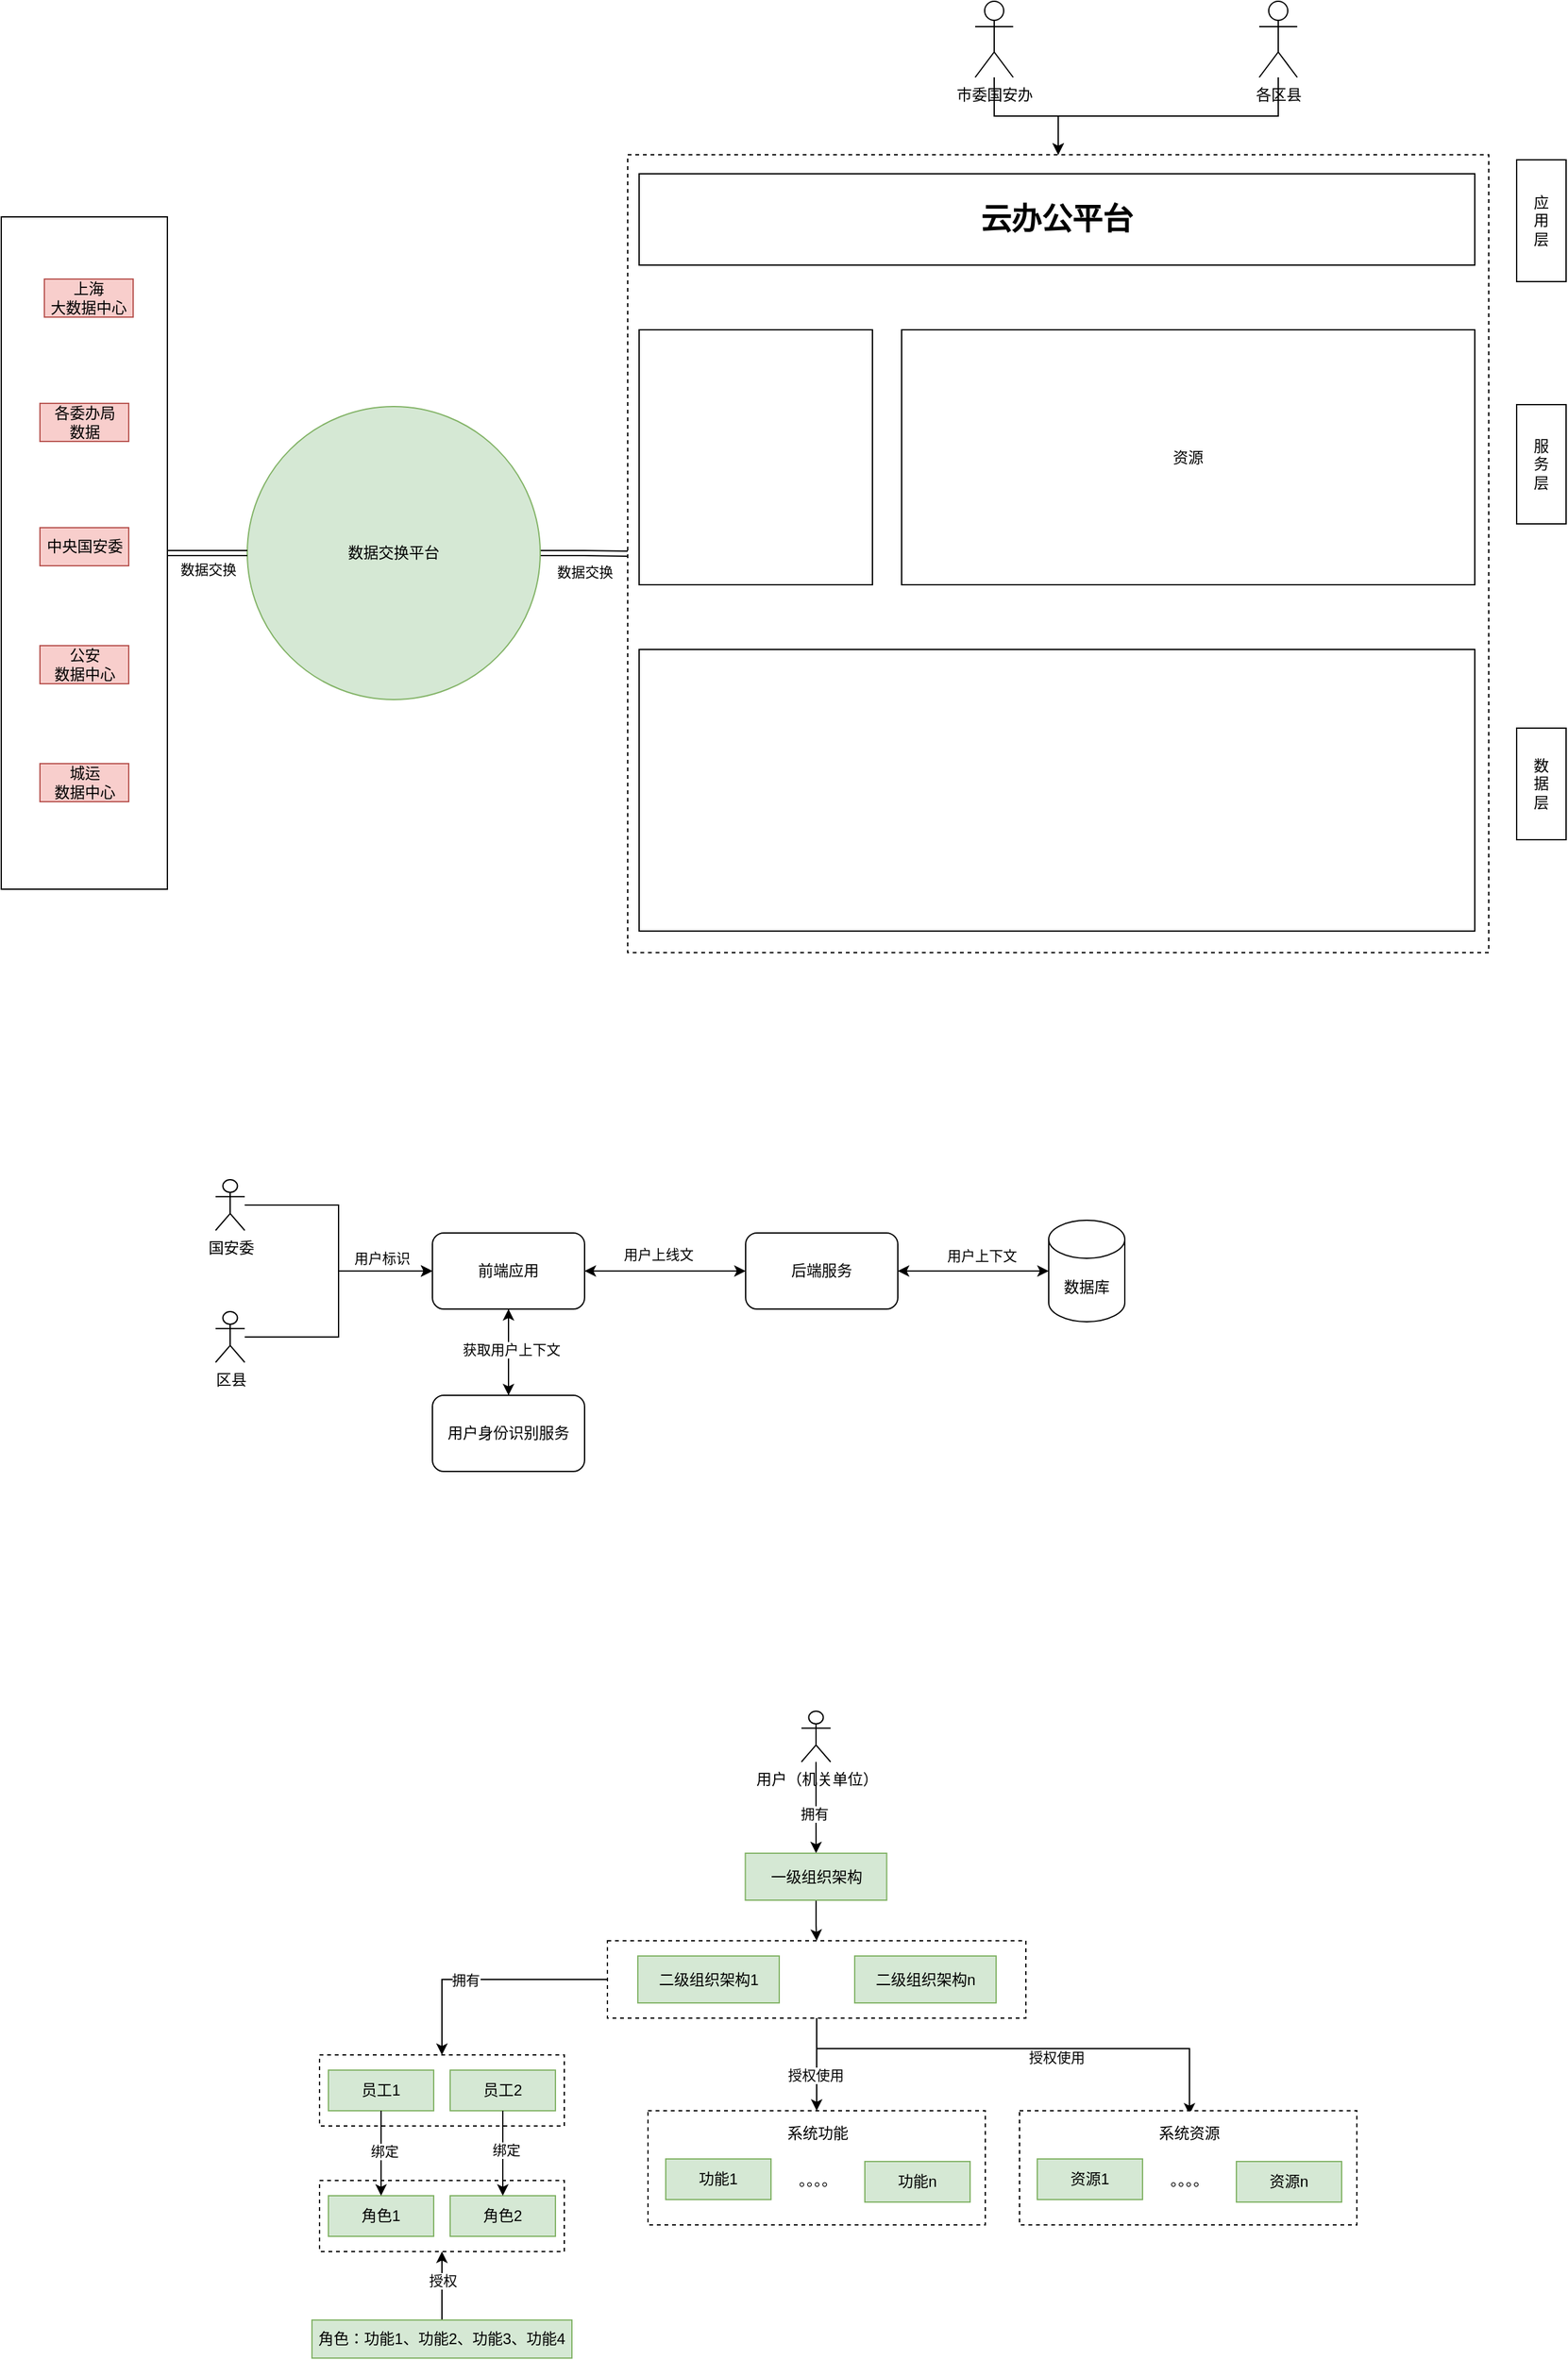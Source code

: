 <mxfile version="24.4.8" type="github">
  <diagram name="第 1 页" id="JNZC5h8VHtBQVAPpE-Nd">
    <mxGraphModel dx="1834" dy="746" grid="0" gridSize="10" guides="1" tooltips="1" connect="1" arrows="1" fold="1" page="0" pageScale="1" pageWidth="827" pageHeight="1169" math="0" shadow="0">
      <root>
        <mxCell id="0" />
        <mxCell id="1" parent="0" />
        <mxCell id="4A_WY00AXrzQRWVBLWzA-64" value="" style="rounded=0;whiteSpace=wrap;html=1;dashed=1;" vertex="1" parent="1">
          <mxGeometry x="127" y="144" width="679" height="629" as="geometry" />
        </mxCell>
        <mxCell id="4A_WY00AXrzQRWVBLWzA-43" style="edgeStyle=orthogonalEdgeStyle;rounded=0;orthogonalLoop=1;jettySize=auto;html=1;" edge="1" parent="1" source="4A_WY00AXrzQRWVBLWzA-23" target="4A_WY00AXrzQRWVBLWzA-38">
          <mxGeometry relative="1" as="geometry" />
        </mxCell>
        <mxCell id="4A_WY00AXrzQRWVBLWzA-44" value="授权使用" style="edgeLabel;html=1;align=center;verticalAlign=middle;resizable=0;points=[];" vertex="1" connectable="0" parent="4A_WY00AXrzQRWVBLWzA-43">
          <mxGeometry x="0.204" y="-1" relative="1" as="geometry">
            <mxPoint y="1" as="offset" />
          </mxGeometry>
        </mxCell>
        <mxCell id="4A_WY00AXrzQRWVBLWzA-45" style="edgeStyle=orthogonalEdgeStyle;rounded=0;orthogonalLoop=1;jettySize=auto;html=1;entryX=0.5;entryY=0;entryDx=0;entryDy=0;" edge="1" parent="1" source="4A_WY00AXrzQRWVBLWzA-23" target="4A_WY00AXrzQRWVBLWzA-20">
          <mxGeometry relative="1" as="geometry" />
        </mxCell>
        <mxCell id="4A_WY00AXrzQRWVBLWzA-46" value="拥有" style="edgeLabel;html=1;align=center;verticalAlign=middle;resizable=0;points=[];" vertex="1" connectable="0" parent="4A_WY00AXrzQRWVBLWzA-45">
          <mxGeometry x="0.179" relative="1" as="geometry">
            <mxPoint as="offset" />
          </mxGeometry>
        </mxCell>
        <mxCell id="4A_WY00AXrzQRWVBLWzA-59" style="edgeStyle=orthogonalEdgeStyle;rounded=0;orthogonalLoop=1;jettySize=auto;html=1;" edge="1" parent="1" source="4A_WY00AXrzQRWVBLWzA-23" target="4A_WY00AXrzQRWVBLWzA-58">
          <mxGeometry relative="1" as="geometry">
            <Array as="points">
              <mxPoint x="276" y="1637" />
              <mxPoint x="570" y="1637" />
            </Array>
          </mxGeometry>
        </mxCell>
        <mxCell id="4A_WY00AXrzQRWVBLWzA-60" value="授权使用" style="edgeLabel;html=1;align=center;verticalAlign=middle;resizable=0;points=[];" vertex="1" connectable="0" parent="4A_WY00AXrzQRWVBLWzA-59">
          <mxGeometry x="0.162" y="-3" relative="1" as="geometry">
            <mxPoint x="-2" y="4" as="offset" />
          </mxGeometry>
        </mxCell>
        <mxCell id="4A_WY00AXrzQRWVBLWzA-23" value="" style="rounded=0;whiteSpace=wrap;html=1;dashed=1;" vertex="1" parent="1">
          <mxGeometry x="111" y="1552" width="330" height="61" as="geometry" />
        </mxCell>
        <mxCell id="KjKv_2cIi3V1vBaqBkSm-2" value="云办公平台" style="rounded=0;whiteSpace=wrap;html=1;fontStyle=1;fontSize=24;" parent="1" vertex="1">
          <mxGeometry x="136" y="159" width="659" height="72" as="geometry" />
        </mxCell>
        <mxCell id="KjKv_2cIi3V1vBaqBkSm-3" value="资源" style="rounded=0;whiteSpace=wrap;html=1;" parent="1" vertex="1">
          <mxGeometry x="343" y="282" width="452" height="201" as="geometry" />
        </mxCell>
        <mxCell id="KjKv_2cIi3V1vBaqBkSm-4" value="" style="rounded=0;whiteSpace=wrap;html=1;" parent="1" vertex="1">
          <mxGeometry x="136" y="282" width="184" height="201" as="geometry" />
        </mxCell>
        <mxCell id="4A_WY00AXrzQRWVBLWzA-65" style="edgeStyle=orthogonalEdgeStyle;rounded=0;orthogonalLoop=1;jettySize=auto;html=1;entryX=0;entryY=0.5;entryDx=0;entryDy=0;shape=link;" edge="1" parent="1" source="KjKv_2cIi3V1vBaqBkSm-5" target="4A_WY00AXrzQRWVBLWzA-64">
          <mxGeometry relative="1" as="geometry" />
        </mxCell>
        <mxCell id="4A_WY00AXrzQRWVBLWzA-66" value="数据交换" style="edgeLabel;html=1;align=center;verticalAlign=middle;resizable=0;points=[];" vertex="1" connectable="0" parent="4A_WY00AXrzQRWVBLWzA-65">
          <mxGeometry x="-0.227" y="-2" relative="1" as="geometry">
            <mxPoint x="8" y="13" as="offset" />
          </mxGeometry>
        </mxCell>
        <mxCell id="KjKv_2cIi3V1vBaqBkSm-5" value="数据交换平台" style="ellipse;whiteSpace=wrap;html=1;aspect=fixed;fillColor=#d5e8d4;strokeColor=#82b366;" parent="1" vertex="1">
          <mxGeometry x="-173" y="342.5" width="231" height="231" as="geometry" />
        </mxCell>
        <mxCell id="KjKv_2cIi3V1vBaqBkSm-12" style="edgeStyle=orthogonalEdgeStyle;rounded=0;orthogonalLoop=1;jettySize=auto;html=1;entryX=0;entryY=0.5;entryDx=0;entryDy=0;" parent="1" source="KjKv_2cIi3V1vBaqBkSm-6" target="KjKv_2cIi3V1vBaqBkSm-8" edge="1">
          <mxGeometry relative="1" as="geometry" />
        </mxCell>
        <mxCell id="KjKv_2cIi3V1vBaqBkSm-6" value="国安委" style="shape=umlActor;verticalLabelPosition=bottom;verticalAlign=top;html=1;outlineConnect=0;" parent="1" vertex="1">
          <mxGeometry x="-198" y="952" width="23" height="40" as="geometry" />
        </mxCell>
        <mxCell id="KjKv_2cIi3V1vBaqBkSm-13" style="edgeStyle=orthogonalEdgeStyle;rounded=0;orthogonalLoop=1;jettySize=auto;html=1;entryX=0;entryY=0.5;entryDx=0;entryDy=0;" parent="1" source="KjKv_2cIi3V1vBaqBkSm-7" target="KjKv_2cIi3V1vBaqBkSm-8" edge="1">
          <mxGeometry relative="1" as="geometry" />
        </mxCell>
        <mxCell id="KjKv_2cIi3V1vBaqBkSm-16" value="用户标识" style="edgeLabel;html=1;align=center;verticalAlign=middle;resizable=0;points=[];" parent="KjKv_2cIi3V1vBaqBkSm-13" vertex="1" connectable="0">
          <mxGeometry x="0.6" y="-4" relative="1" as="geometry">
            <mxPoint y="-14" as="offset" />
          </mxGeometry>
        </mxCell>
        <mxCell id="KjKv_2cIi3V1vBaqBkSm-7" value="区县" style="shape=umlActor;verticalLabelPosition=bottom;verticalAlign=top;html=1;outlineConnect=0;" parent="1" vertex="1">
          <mxGeometry x="-198" y="1056" width="23" height="40" as="geometry" />
        </mxCell>
        <mxCell id="KjKv_2cIi3V1vBaqBkSm-14" style="edgeStyle=orthogonalEdgeStyle;rounded=0;orthogonalLoop=1;jettySize=auto;html=1;" parent="1" source="KjKv_2cIi3V1vBaqBkSm-8" target="KjKv_2cIi3V1vBaqBkSm-9" edge="1">
          <mxGeometry relative="1" as="geometry" />
        </mxCell>
        <mxCell id="KjKv_2cIi3V1vBaqBkSm-17" value="用户上线文" style="edgeLabel;html=1;align=center;verticalAlign=middle;resizable=0;points=[];" parent="KjKv_2cIi3V1vBaqBkSm-14" vertex="1" connectable="0">
          <mxGeometry x="-0.109" relative="1" as="geometry">
            <mxPoint x="1" y="-13" as="offset" />
          </mxGeometry>
        </mxCell>
        <mxCell id="KjKv_2cIi3V1vBaqBkSm-23" style="edgeStyle=orthogonalEdgeStyle;rounded=0;orthogonalLoop=1;jettySize=auto;html=1;" parent="1" source="KjKv_2cIi3V1vBaqBkSm-8" target="KjKv_2cIi3V1vBaqBkSm-22" edge="1">
          <mxGeometry relative="1" as="geometry" />
        </mxCell>
        <mxCell id="KjKv_2cIi3V1vBaqBkSm-8" value="前端应用" style="rounded=1;whiteSpace=wrap;html=1;" parent="1" vertex="1">
          <mxGeometry x="-27" y="994" width="120" height="60" as="geometry" />
        </mxCell>
        <mxCell id="KjKv_2cIi3V1vBaqBkSm-15" style="edgeStyle=orthogonalEdgeStyle;rounded=0;orthogonalLoop=1;jettySize=auto;html=1;" parent="1" source="KjKv_2cIi3V1vBaqBkSm-9" target="KjKv_2cIi3V1vBaqBkSm-11" edge="1">
          <mxGeometry relative="1" as="geometry" />
        </mxCell>
        <mxCell id="KjKv_2cIi3V1vBaqBkSm-26" value="用户上下文" style="edgeLabel;html=1;align=center;verticalAlign=middle;resizable=0;points=[];" parent="KjKv_2cIi3V1vBaqBkSm-15" vertex="1" connectable="0">
          <mxGeometry x="0.102" y="2" relative="1" as="geometry">
            <mxPoint y="-10" as="offset" />
          </mxGeometry>
        </mxCell>
        <mxCell id="KjKv_2cIi3V1vBaqBkSm-18" style="edgeStyle=orthogonalEdgeStyle;rounded=0;orthogonalLoop=1;jettySize=auto;html=1;entryX=1;entryY=0.5;entryDx=0;entryDy=0;" parent="1" source="KjKv_2cIi3V1vBaqBkSm-9" target="KjKv_2cIi3V1vBaqBkSm-8" edge="1">
          <mxGeometry relative="1" as="geometry" />
        </mxCell>
        <mxCell id="KjKv_2cIi3V1vBaqBkSm-9" value="后端服务" style="rounded=1;whiteSpace=wrap;html=1;" parent="1" vertex="1">
          <mxGeometry x="220" y="994" width="120" height="60" as="geometry" />
        </mxCell>
        <mxCell id="KjKv_2cIi3V1vBaqBkSm-27" style="edgeStyle=orthogonalEdgeStyle;rounded=0;orthogonalLoop=1;jettySize=auto;html=1;entryX=1;entryY=0.5;entryDx=0;entryDy=0;" parent="1" source="KjKv_2cIi3V1vBaqBkSm-11" target="KjKv_2cIi3V1vBaqBkSm-9" edge="1">
          <mxGeometry relative="1" as="geometry" />
        </mxCell>
        <mxCell id="KjKv_2cIi3V1vBaqBkSm-11" value="数据库" style="shape=cylinder3;whiteSpace=wrap;html=1;boundedLbl=1;backgroundOutline=1;size=15;" parent="1" vertex="1">
          <mxGeometry x="459" y="984" width="60" height="80" as="geometry" />
        </mxCell>
        <mxCell id="KjKv_2cIi3V1vBaqBkSm-24" style="edgeStyle=orthogonalEdgeStyle;rounded=0;orthogonalLoop=1;jettySize=auto;html=1;entryX=0.5;entryY=1;entryDx=0;entryDy=0;" parent="1" source="KjKv_2cIi3V1vBaqBkSm-22" target="KjKv_2cIi3V1vBaqBkSm-8" edge="1">
          <mxGeometry relative="1" as="geometry" />
        </mxCell>
        <mxCell id="KjKv_2cIi3V1vBaqBkSm-25" value="获取用户上下文" style="edgeLabel;html=1;align=center;verticalAlign=middle;resizable=0;points=[];" parent="KjKv_2cIi3V1vBaqBkSm-24" vertex="1" connectable="0">
          <mxGeometry x="0.059" y="-2" relative="1" as="geometry">
            <mxPoint as="offset" />
          </mxGeometry>
        </mxCell>
        <mxCell id="KjKv_2cIi3V1vBaqBkSm-22" value="用户身份识别服务" style="rounded=1;whiteSpace=wrap;html=1;" parent="1" vertex="1">
          <mxGeometry x="-27" y="1122" width="120" height="60" as="geometry" />
        </mxCell>
        <mxCell id="4A_WY00AXrzQRWVBLWzA-62" style="edgeStyle=orthogonalEdgeStyle;rounded=0;orthogonalLoop=1;jettySize=auto;html=1;entryX=0;entryY=0.5;entryDx=0;entryDy=0;shape=link;" edge="1" parent="1" source="4A_WY00AXrzQRWVBLWzA-1" target="KjKv_2cIi3V1vBaqBkSm-5">
          <mxGeometry relative="1" as="geometry" />
        </mxCell>
        <mxCell id="4A_WY00AXrzQRWVBLWzA-68" value="数据交换" style="edgeLabel;html=1;align=center;verticalAlign=middle;resizable=0;points=[];" vertex="1" connectable="0" parent="4A_WY00AXrzQRWVBLWzA-62">
          <mxGeometry x="0.111" y="-3" relative="1" as="geometry">
            <mxPoint x="-3" y="10" as="offset" />
          </mxGeometry>
        </mxCell>
        <mxCell id="4A_WY00AXrzQRWVBLWzA-1" value="" style="rounded=0;whiteSpace=wrap;html=1;" vertex="1" parent="1">
          <mxGeometry x="-367" y="193" width="131" height="530" as="geometry" />
        </mxCell>
        <mxCell id="4A_WY00AXrzQRWVBLWzA-4" value="中央国安委" style="text;html=1;align=center;verticalAlign=middle;whiteSpace=wrap;rounded=0;fillColor=#f8cecc;strokeColor=#b85450;" vertex="1" parent="1">
          <mxGeometry x="-336.5" y="438" width="70" height="30" as="geometry" />
        </mxCell>
        <mxCell id="4A_WY00AXrzQRWVBLWzA-6" value="各委办局&lt;div&gt;数据&lt;/div&gt;" style="text;html=1;align=center;verticalAlign=middle;whiteSpace=wrap;rounded=0;fillColor=#f8cecc;strokeColor=#b85450;" vertex="1" parent="1">
          <mxGeometry x="-336.5" y="340" width="70" height="30" as="geometry" />
        </mxCell>
        <mxCell id="4A_WY00AXrzQRWVBLWzA-7" value="上海&lt;div&gt;大数据中心&lt;/div&gt;" style="text;html=1;align=center;verticalAlign=middle;whiteSpace=wrap;rounded=0;fillColor=#f8cecc;strokeColor=#b85450;" vertex="1" parent="1">
          <mxGeometry x="-333" y="242" width="70" height="30" as="geometry" />
        </mxCell>
        <mxCell id="4A_WY00AXrzQRWVBLWzA-8" value="公安&lt;div&gt;数据中心&lt;/div&gt;" style="text;html=1;align=center;verticalAlign=middle;whiteSpace=wrap;rounded=0;fillColor=#f8cecc;strokeColor=#b85450;" vertex="1" parent="1">
          <mxGeometry x="-336.5" y="531" width="70" height="30" as="geometry" />
        </mxCell>
        <mxCell id="4A_WY00AXrzQRWVBLWzA-9" value="城运&lt;div&gt;数据中心&lt;/div&gt;" style="text;html=1;align=center;verticalAlign=middle;whiteSpace=wrap;rounded=0;fillColor=#f8cecc;strokeColor=#b85450;" vertex="1" parent="1">
          <mxGeometry x="-336.5" y="624" width="70" height="30" as="geometry" />
        </mxCell>
        <mxCell id="4A_WY00AXrzQRWVBLWzA-11" value="" style="rounded=0;whiteSpace=wrap;html=1;" vertex="1" parent="1">
          <mxGeometry x="136" y="534" width="659" height="222" as="geometry" />
        </mxCell>
        <mxCell id="4A_WY00AXrzQRWVBLWzA-12" value="应&lt;div&gt;用&lt;br&gt;层&lt;/div&gt;" style="rounded=0;whiteSpace=wrap;html=1;" vertex="1" parent="1">
          <mxGeometry x="828" y="148" width="39" height="96" as="geometry" />
        </mxCell>
        <mxCell id="4A_WY00AXrzQRWVBLWzA-13" value="服&lt;div&gt;务&lt;/div&gt;&lt;div&gt;层&lt;/div&gt;" style="rounded=0;whiteSpace=wrap;html=1;" vertex="1" parent="1">
          <mxGeometry x="828" y="341" width="39" height="94" as="geometry" />
        </mxCell>
        <mxCell id="4A_WY00AXrzQRWVBLWzA-14" value="&lt;div&gt;数&lt;/div&gt;&lt;div&gt;据&lt;/div&gt;&lt;div&gt;层&lt;/div&gt;" style="rounded=0;whiteSpace=wrap;html=1;" vertex="1" parent="1">
          <mxGeometry x="828" y="596" width="39" height="88" as="geometry" />
        </mxCell>
        <mxCell id="4A_WY00AXrzQRWVBLWzA-24" style="edgeStyle=orthogonalEdgeStyle;rounded=0;orthogonalLoop=1;jettySize=auto;html=1;" edge="1" parent="1" source="4A_WY00AXrzQRWVBLWzA-15" target="4A_WY00AXrzQRWVBLWzA-16">
          <mxGeometry relative="1" as="geometry" />
        </mxCell>
        <mxCell id="4A_WY00AXrzQRWVBLWzA-25" value="拥有" style="edgeLabel;html=1;align=center;verticalAlign=middle;resizable=0;points=[];" vertex="1" connectable="0" parent="4A_WY00AXrzQRWVBLWzA-24">
          <mxGeometry x="0.14" y="-2" relative="1" as="geometry">
            <mxPoint as="offset" />
          </mxGeometry>
        </mxCell>
        <mxCell id="4A_WY00AXrzQRWVBLWzA-15" value="用户（机关单位）" style="shape=umlActor;verticalLabelPosition=bottom;verticalAlign=top;html=1;outlineConnect=0;" vertex="1" parent="1">
          <mxGeometry x="264" y="1371" width="23" height="40" as="geometry" />
        </mxCell>
        <mxCell id="4A_WY00AXrzQRWVBLWzA-27" style="edgeStyle=orthogonalEdgeStyle;rounded=0;orthogonalLoop=1;jettySize=auto;html=1;" edge="1" parent="1" source="4A_WY00AXrzQRWVBLWzA-16" target="4A_WY00AXrzQRWVBLWzA-23">
          <mxGeometry relative="1" as="geometry" />
        </mxCell>
        <mxCell id="4A_WY00AXrzQRWVBLWzA-16" value="一级组织架构" style="rounded=0;whiteSpace=wrap;html=1;fillColor=#d5e8d4;strokeColor=#82b366;" vertex="1" parent="1">
          <mxGeometry x="219.75" y="1483" width="111.5" height="37" as="geometry" />
        </mxCell>
        <mxCell id="4A_WY00AXrzQRWVBLWzA-18" value="二级组织架构1" style="rounded=0;whiteSpace=wrap;html=1;fillColor=#d5e8d4;strokeColor=#82b366;" vertex="1" parent="1">
          <mxGeometry x="135" y="1564" width="111.5" height="37" as="geometry" />
        </mxCell>
        <mxCell id="4A_WY00AXrzQRWVBLWzA-19" value="二级组织架构n" style="rounded=0;whiteSpace=wrap;html=1;fillColor=#d5e8d4;strokeColor=#82b366;" vertex="1" parent="1">
          <mxGeometry x="306" y="1564" width="111.5" height="37" as="geometry" />
        </mxCell>
        <mxCell id="4A_WY00AXrzQRWVBLWzA-20" value="" style="rounded=0;whiteSpace=wrap;html=1;dashed=1;" vertex="1" parent="1">
          <mxGeometry x="-116" y="1642" width="193" height="56" as="geometry" />
        </mxCell>
        <mxCell id="4A_WY00AXrzQRWVBLWzA-21" value="员工1" style="rounded=0;whiteSpace=wrap;html=1;fillColor=#d5e8d4;strokeColor=#82b366;" vertex="1" parent="1">
          <mxGeometry x="-109" y="1654" width="83" height="32" as="geometry" />
        </mxCell>
        <mxCell id="4A_WY00AXrzQRWVBLWzA-22" value="员工2" style="rounded=0;whiteSpace=wrap;html=1;fillColor=#d5e8d4;strokeColor=#82b366;" vertex="1" parent="1">
          <mxGeometry x="-13" y="1654" width="83" height="32" as="geometry" />
        </mxCell>
        <mxCell id="4A_WY00AXrzQRWVBLWzA-28" value="" style="rounded=0;whiteSpace=wrap;html=1;dashed=1;" vertex="1" parent="1">
          <mxGeometry x="-116" y="1741" width="193" height="56" as="geometry" />
        </mxCell>
        <mxCell id="4A_WY00AXrzQRWVBLWzA-29" value="角色1" style="rounded=0;whiteSpace=wrap;html=1;fillColor=#d5e8d4;strokeColor=#82b366;" vertex="1" parent="1">
          <mxGeometry x="-109" y="1753" width="83" height="32" as="geometry" />
        </mxCell>
        <mxCell id="4A_WY00AXrzQRWVBLWzA-30" value="角色2" style="rounded=0;whiteSpace=wrap;html=1;fillColor=#d5e8d4;strokeColor=#82b366;" vertex="1" parent="1">
          <mxGeometry x="-13" y="1753" width="83" height="32" as="geometry" />
        </mxCell>
        <mxCell id="4A_WY00AXrzQRWVBLWzA-31" style="edgeStyle=orthogonalEdgeStyle;rounded=0;orthogonalLoop=1;jettySize=auto;html=1;" edge="1" parent="1" source="4A_WY00AXrzQRWVBLWzA-21" target="4A_WY00AXrzQRWVBLWzA-29">
          <mxGeometry relative="1" as="geometry" />
        </mxCell>
        <mxCell id="4A_WY00AXrzQRWVBLWzA-33" value="绑定" style="edgeLabel;html=1;align=center;verticalAlign=middle;resizable=0;points=[];" vertex="1" connectable="0" parent="4A_WY00AXrzQRWVBLWzA-31">
          <mxGeometry x="-0.045" y="2" relative="1" as="geometry">
            <mxPoint as="offset" />
          </mxGeometry>
        </mxCell>
        <mxCell id="4A_WY00AXrzQRWVBLWzA-32" style="edgeStyle=orthogonalEdgeStyle;rounded=0;orthogonalLoop=1;jettySize=auto;html=1;" edge="1" parent="1" source="4A_WY00AXrzQRWVBLWzA-22" target="4A_WY00AXrzQRWVBLWzA-30">
          <mxGeometry relative="1" as="geometry" />
        </mxCell>
        <mxCell id="4A_WY00AXrzQRWVBLWzA-34" value="绑定" style="edgeLabel;html=1;align=center;verticalAlign=middle;resizable=0;points=[];" vertex="1" connectable="0" parent="4A_WY00AXrzQRWVBLWzA-32">
          <mxGeometry x="-0.075" y="2" relative="1" as="geometry">
            <mxPoint as="offset" />
          </mxGeometry>
        </mxCell>
        <mxCell id="4A_WY00AXrzQRWVBLWzA-36" style="edgeStyle=orthogonalEdgeStyle;rounded=0;orthogonalLoop=1;jettySize=auto;html=1;entryX=0.5;entryY=1;entryDx=0;entryDy=0;" edge="1" parent="1" source="4A_WY00AXrzQRWVBLWzA-35" target="4A_WY00AXrzQRWVBLWzA-28">
          <mxGeometry relative="1" as="geometry" />
        </mxCell>
        <mxCell id="4A_WY00AXrzQRWVBLWzA-37" value="授权" style="edgeLabel;html=1;align=center;verticalAlign=middle;resizable=0;points=[];" vertex="1" connectable="0" parent="4A_WY00AXrzQRWVBLWzA-36">
          <mxGeometry x="0.148" y="1" relative="1" as="geometry">
            <mxPoint x="1" as="offset" />
          </mxGeometry>
        </mxCell>
        <mxCell id="4A_WY00AXrzQRWVBLWzA-35" value="角色：功能1、功能2、功能3、功能4" style="text;html=1;align=center;verticalAlign=middle;whiteSpace=wrap;rounded=0;fillColor=#d5e8d4;strokeColor=#82b366;" vertex="1" parent="1">
          <mxGeometry x="-122" y="1851" width="205" height="30" as="geometry" />
        </mxCell>
        <mxCell id="4A_WY00AXrzQRWVBLWzA-38" value="" style="rounded=0;whiteSpace=wrap;html=1;dashed=1;" vertex="1" parent="1">
          <mxGeometry x="143" y="1686" width="266" height="90" as="geometry" />
        </mxCell>
        <mxCell id="4A_WY00AXrzQRWVBLWzA-40" value="功能1" style="rounded=0;whiteSpace=wrap;html=1;fillColor=#d5e8d4;strokeColor=#82b366;" vertex="1" parent="1">
          <mxGeometry x="157" y="1724" width="83" height="32" as="geometry" />
        </mxCell>
        <mxCell id="4A_WY00AXrzQRWVBLWzA-41" value="。。。。" style="text;html=1;align=center;verticalAlign=middle;whiteSpace=wrap;rounded=0;" vertex="1" parent="1">
          <mxGeometry x="247" y="1726" width="60" height="30" as="geometry" />
        </mxCell>
        <mxCell id="4A_WY00AXrzQRWVBLWzA-42" value="功能n" style="rounded=0;whiteSpace=wrap;html=1;fillColor=#d5e8d4;strokeColor=#82b366;" vertex="1" parent="1">
          <mxGeometry x="314" y="1726" width="83" height="32" as="geometry" />
        </mxCell>
        <mxCell id="4A_WY00AXrzQRWVBLWzA-47" value="系统功能" style="text;html=1;align=center;verticalAlign=middle;whiteSpace=wrap;rounded=0;" vertex="1" parent="1">
          <mxGeometry x="247" y="1689" width="60" height="30" as="geometry" />
        </mxCell>
        <mxCell id="4A_WY00AXrzQRWVBLWzA-54" value="" style="rounded=0;whiteSpace=wrap;html=1;dashed=1;" vertex="1" parent="1">
          <mxGeometry x="436" y="1686" width="266" height="90" as="geometry" />
        </mxCell>
        <mxCell id="4A_WY00AXrzQRWVBLWzA-55" value="资源1" style="rounded=0;whiteSpace=wrap;html=1;fillColor=#d5e8d4;strokeColor=#82b366;" vertex="1" parent="1">
          <mxGeometry x="450" y="1724" width="83" height="32" as="geometry" />
        </mxCell>
        <mxCell id="4A_WY00AXrzQRWVBLWzA-56" value="。。。。" style="text;html=1;align=center;verticalAlign=middle;whiteSpace=wrap;rounded=0;" vertex="1" parent="1">
          <mxGeometry x="540" y="1726" width="60" height="30" as="geometry" />
        </mxCell>
        <mxCell id="4A_WY00AXrzQRWVBLWzA-57" value="资源n" style="rounded=0;whiteSpace=wrap;html=1;fillColor=#d5e8d4;strokeColor=#82b366;" vertex="1" parent="1">
          <mxGeometry x="607" y="1726" width="83" height="32" as="geometry" />
        </mxCell>
        <mxCell id="4A_WY00AXrzQRWVBLWzA-58" value="系统资源" style="text;html=1;align=center;verticalAlign=middle;whiteSpace=wrap;rounded=0;" vertex="1" parent="1">
          <mxGeometry x="540" y="1689" width="60" height="30" as="geometry" />
        </mxCell>
        <mxCell id="4A_WY00AXrzQRWVBLWzA-71" style="edgeStyle=orthogonalEdgeStyle;rounded=0;orthogonalLoop=1;jettySize=auto;html=1;" edge="1" parent="1" source="4A_WY00AXrzQRWVBLWzA-69" target="4A_WY00AXrzQRWVBLWzA-64">
          <mxGeometry relative="1" as="geometry" />
        </mxCell>
        <mxCell id="4A_WY00AXrzQRWVBLWzA-69" value="市委国安办" style="shape=umlActor;verticalLabelPosition=bottom;verticalAlign=top;html=1;outlineConnect=0;" vertex="1" parent="1">
          <mxGeometry x="401" y="23" width="30" height="60" as="geometry" />
        </mxCell>
        <mxCell id="4A_WY00AXrzQRWVBLWzA-72" style="edgeStyle=orthogonalEdgeStyle;rounded=0;orthogonalLoop=1;jettySize=auto;html=1;entryX=0.5;entryY=0;entryDx=0;entryDy=0;" edge="1" parent="1" source="4A_WY00AXrzQRWVBLWzA-70" target="4A_WY00AXrzQRWVBLWzA-64">
          <mxGeometry relative="1" as="geometry" />
        </mxCell>
        <mxCell id="4A_WY00AXrzQRWVBLWzA-70" value="各区县" style="shape=umlActor;verticalLabelPosition=bottom;verticalAlign=top;html=1;outlineConnect=0;" vertex="1" parent="1">
          <mxGeometry x="625" y="23" width="30" height="60" as="geometry" />
        </mxCell>
      </root>
    </mxGraphModel>
  </diagram>
</mxfile>
